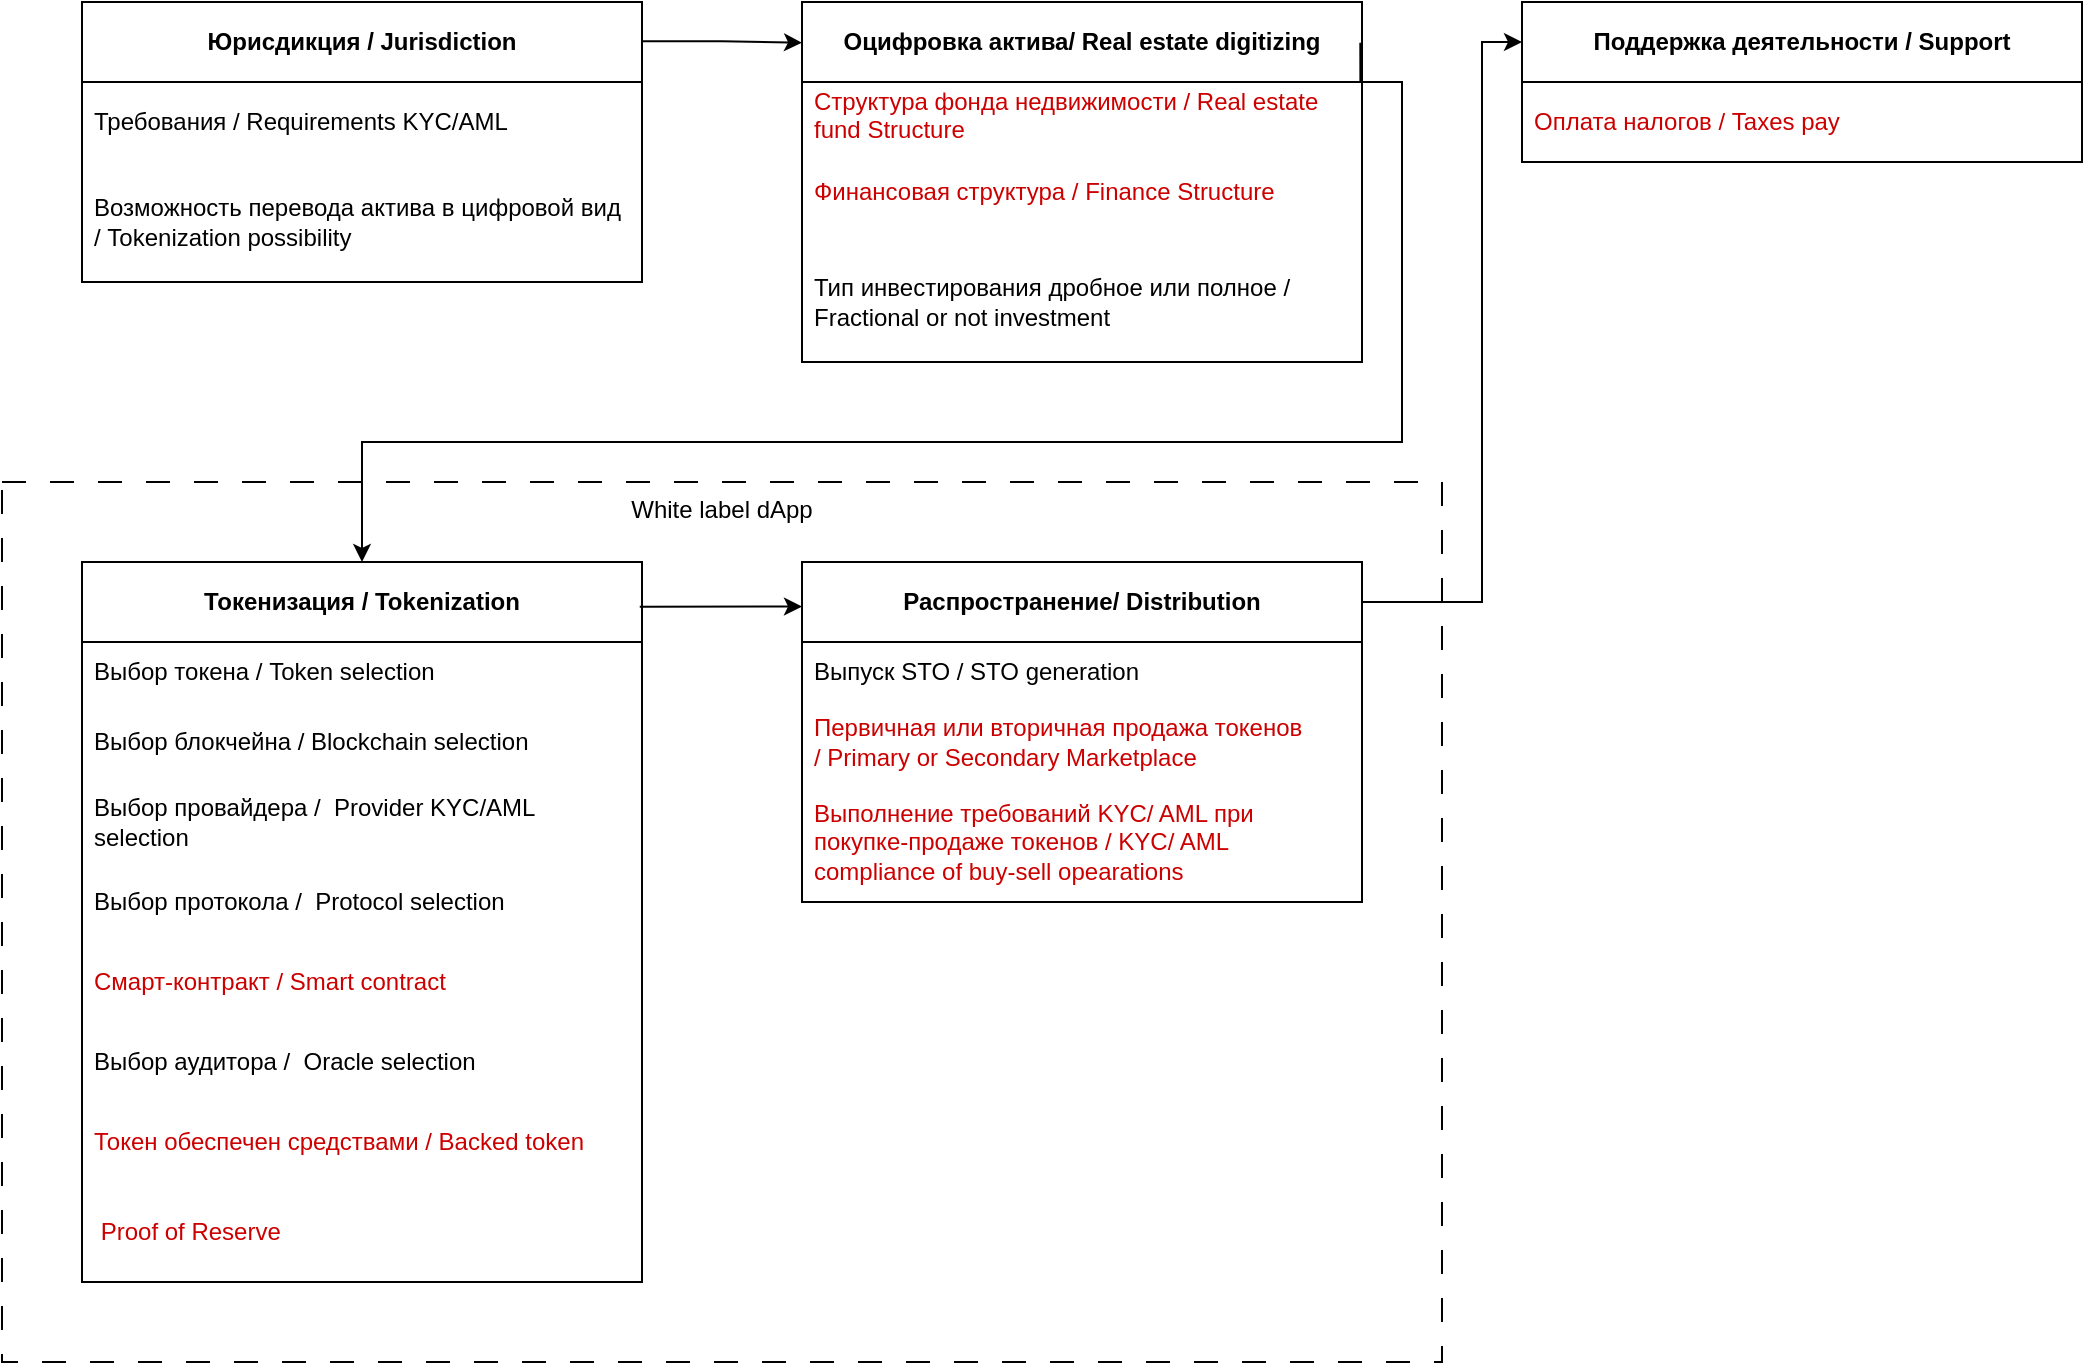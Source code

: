<mxfile version="22.1.7" type="github">
  <diagram name="Страница — 1" id="8aTEOe-QuroDj3xyR8eQ">
    <mxGraphModel dx="1205" dy="681" grid="1" gridSize="10" guides="1" tooltips="1" connect="1" arrows="1" fold="1" page="1" pageScale="1" pageWidth="1169" pageHeight="827" math="0" shadow="0">
      <root>
        <mxCell id="0" />
        <mxCell id="1" parent="0" />
        <mxCell id="AYj9zMjsYxJNHYWbNuNB-19" value="White label dApp" style="rounded=0;whiteSpace=wrap;html=1;gradientColor=none;fillColor=none;dashed=1;dashPattern=12 12;verticalAlign=top;" vertex="1" parent="1">
          <mxGeometry x="40" y="280" width="720" height="440" as="geometry" />
        </mxCell>
        <mxCell id="AYj9zMjsYxJNHYWbNuNB-7" value="&lt;b&gt;Распространение/ Distribution&lt;/b&gt;" style="swimlane;fontStyle=0;childLayout=stackLayout;horizontal=1;startSize=40;horizontalStack=0;resizeParent=1;resizeParentMax=0;resizeLast=0;collapsible=1;marginBottom=0;whiteSpace=wrap;html=1;" vertex="1" parent="1">
          <mxGeometry x="440" y="320" width="280" height="170" as="geometry" />
        </mxCell>
        <mxCell id="AYj9zMjsYxJNHYWbNuNB-8" value="Выпуск STO / STO generation" style="text;strokeColor=none;fillColor=none;align=left;verticalAlign=middle;spacingLeft=4;spacingRight=4;overflow=hidden;points=[[0,0.5],[1,0.5]];portConstraint=eastwest;rotatable=0;whiteSpace=wrap;html=1;" vertex="1" parent="AYj9zMjsYxJNHYWbNuNB-7">
          <mxGeometry y="40" width="280" height="30" as="geometry" />
        </mxCell>
        <mxCell id="AYj9zMjsYxJNHYWbNuNB-27" value="Первичная или вторичная продажа токенов /&amp;nbsp;Primary or Secondary Marketplace" style="text;strokeColor=none;fillColor=none;align=left;verticalAlign=middle;spacingLeft=4;spacingRight=4;overflow=hidden;points=[[0,0.5],[1,0.5]];portConstraint=eastwest;rotatable=0;whiteSpace=wrap;html=1;fontColor=#CC0000;" vertex="1" parent="AYj9zMjsYxJNHYWbNuNB-7">
          <mxGeometry y="70" width="280" height="40" as="geometry" />
        </mxCell>
        <mxCell id="AYj9zMjsYxJNHYWbNuNB-35" value="Выполнение требований KYC/ AML при покупке-продаже токенов / KYC/ AML compliance of buy-sell opearations" style="text;strokeColor=none;fillColor=none;align=left;verticalAlign=middle;spacingLeft=4;spacingRight=4;overflow=hidden;points=[[0,0.5],[1,0.5]];portConstraint=eastwest;rotatable=0;whiteSpace=wrap;html=1;fontColor=#CC0000;" vertex="1" parent="AYj9zMjsYxJNHYWbNuNB-7">
          <mxGeometry y="110" width="280" height="60" as="geometry" />
        </mxCell>
        <mxCell id="AYj9zMjsYxJNHYWbNuNB-13" value="&lt;b&gt;Токенизация / Tokenization&lt;/b&gt;" style="swimlane;fontStyle=0;childLayout=stackLayout;horizontal=1;startSize=40;horizontalStack=0;resizeParent=1;resizeParentMax=0;resizeLast=0;collapsible=1;marginBottom=0;whiteSpace=wrap;html=1;" vertex="1" parent="1">
          <mxGeometry x="80" y="320" width="280" height="360" as="geometry" />
        </mxCell>
        <mxCell id="AYj9zMjsYxJNHYWbNuNB-14" value="Выбор токена / Token selection" style="text;strokeColor=none;fillColor=none;align=left;verticalAlign=middle;spacingLeft=4;spacingRight=4;overflow=hidden;points=[[0,0.5],[1,0.5]];portConstraint=eastwest;rotatable=0;whiteSpace=wrap;html=1;" vertex="1" parent="AYj9zMjsYxJNHYWbNuNB-13">
          <mxGeometry y="40" width="280" height="30" as="geometry" />
        </mxCell>
        <mxCell id="AYj9zMjsYxJNHYWbNuNB-15" value="Выбор блокчейна / Blockchain selection" style="text;strokeColor=none;fillColor=none;align=left;verticalAlign=middle;spacingLeft=4;spacingRight=4;overflow=hidden;points=[[0,0.5],[1,0.5]];portConstraint=eastwest;rotatable=0;whiteSpace=wrap;html=1;" vertex="1" parent="AYj9zMjsYxJNHYWbNuNB-13">
          <mxGeometry y="70" width="280" height="40" as="geometry" />
        </mxCell>
        <mxCell id="AYj9zMjsYxJNHYWbNuNB-16" value="Выбор провайдера /&amp;nbsp; Provider KYC/AML selection" style="text;strokeColor=none;fillColor=none;align=left;verticalAlign=middle;spacingLeft=4;spacingRight=4;overflow=hidden;points=[[0,0.5],[1,0.5]];portConstraint=eastwest;rotatable=0;whiteSpace=wrap;html=1;" vertex="1" parent="AYj9zMjsYxJNHYWbNuNB-13">
          <mxGeometry y="110" width="280" height="40" as="geometry" />
        </mxCell>
        <mxCell id="AYj9zMjsYxJNHYWbNuNB-34" value="Выбор протокола /&amp;nbsp; Protocol selection" style="text;strokeColor=none;fillColor=none;align=left;verticalAlign=middle;spacingLeft=4;spacingRight=4;overflow=hidden;points=[[0,0.5],[1,0.5]];portConstraint=eastwest;rotatable=0;whiteSpace=wrap;html=1;" vertex="1" parent="AYj9zMjsYxJNHYWbNuNB-13">
          <mxGeometry y="150" width="280" height="40" as="geometry" />
        </mxCell>
        <mxCell id="AYj9zMjsYxJNHYWbNuNB-33" value="Смарт-контракт / Smart contract" style="text;strokeColor=none;fillColor=none;align=left;verticalAlign=middle;spacingLeft=4;spacingRight=4;overflow=hidden;points=[[0,0.5],[1,0.5]];portConstraint=eastwest;rotatable=0;whiteSpace=wrap;html=1;fontColor=#CC0000;" vertex="1" parent="AYj9zMjsYxJNHYWbNuNB-13">
          <mxGeometry y="190" width="280" height="40" as="geometry" />
        </mxCell>
        <mxCell id="AYj9zMjsYxJNHYWbNuNB-17" value="Выбор аудитора /&amp;nbsp; Oracle selection" style="text;strokeColor=none;fillColor=none;align=left;verticalAlign=middle;spacingLeft=4;spacingRight=4;overflow=hidden;points=[[0,0.5],[1,0.5]];portConstraint=eastwest;rotatable=0;whiteSpace=wrap;html=1;" vertex="1" parent="AYj9zMjsYxJNHYWbNuNB-13">
          <mxGeometry y="230" width="280" height="40" as="geometry" />
        </mxCell>
        <mxCell id="AYj9zMjsYxJNHYWbNuNB-18" value="Токен обеспечен средствами / Backed token" style="text;strokeColor=none;fillColor=none;align=left;verticalAlign=middle;spacingLeft=4;spacingRight=4;overflow=hidden;points=[[0,0.5],[1,0.5]];portConstraint=eastwest;rotatable=0;whiteSpace=wrap;html=1;fontColor=#CC0000;" vertex="1" parent="AYj9zMjsYxJNHYWbNuNB-13">
          <mxGeometry y="270" width="280" height="40" as="geometry" />
        </mxCell>
        <mxCell id="AYj9zMjsYxJNHYWbNuNB-20" value="&lt;font style=&quot;font-size: 12px;&quot;&gt;&amp;nbsp;&lt;span style=&quot;font-family: arial, sans-serif; background-color: rgb(255, 255, 255);&quot;&gt;Proof of Reserve&lt;/span&gt;&lt;/font&gt;" style="text;strokeColor=none;fillColor=none;align=left;verticalAlign=middle;spacingLeft=4;spacingRight=4;overflow=hidden;points=[[0,0.5],[1,0.5]];portConstraint=eastwest;rotatable=0;whiteSpace=wrap;html=1;fontColor=#CC0000;" vertex="1" parent="AYj9zMjsYxJNHYWbNuNB-13">
          <mxGeometry y="310" width="280" height="50" as="geometry" />
        </mxCell>
        <mxCell id="AYj9zMjsYxJNHYWbNuNB-22" value="&lt;b&gt;Оцифровка актива/ Real estate digitizing&lt;/b&gt;" style="swimlane;fontStyle=0;childLayout=stackLayout;horizontal=1;startSize=40;horizontalStack=0;resizeParent=1;resizeParentMax=0;resizeLast=0;collapsible=1;marginBottom=0;whiteSpace=wrap;html=1;" vertex="1" parent="1">
          <mxGeometry x="440" y="40" width="280" height="180" as="geometry" />
        </mxCell>
        <mxCell id="AYj9zMjsYxJNHYWbNuNB-23" value="&lt;font color=&quot;#cc0000&quot;&gt;Структура фонда недвижимости /&amp;nbsp;Real estate fund Structure&lt;/font&gt;" style="text;strokeColor=none;fillColor=none;align=left;verticalAlign=middle;spacingLeft=4;spacingRight=4;overflow=hidden;points=[[0,0.5],[1,0.5]];portConstraint=eastwest;rotatable=0;whiteSpace=wrap;html=1;" vertex="1" parent="AYj9zMjsYxJNHYWbNuNB-22">
          <mxGeometry y="40" width="280" height="30" as="geometry" />
        </mxCell>
        <mxCell id="AYj9zMjsYxJNHYWbNuNB-24" value="&lt;font color=&quot;#cc0000&quot;&gt;Финансовая структура /&amp;nbsp;Finance Structure&lt;/font&gt;" style="text;strokeColor=none;fillColor=none;align=left;verticalAlign=middle;spacingLeft=4;spacingRight=4;overflow=hidden;points=[[0,0.5],[1,0.5]];portConstraint=eastwest;rotatable=0;whiteSpace=wrap;html=1;" vertex="1" parent="AYj9zMjsYxJNHYWbNuNB-22">
          <mxGeometry y="70" width="280" height="50" as="geometry" />
        </mxCell>
        <mxCell id="AYj9zMjsYxJNHYWbNuNB-25" value="Тип инвестирования дробное или полное / Fractional or not investment&amp;nbsp;" style="text;strokeColor=none;fillColor=none;align=left;verticalAlign=middle;spacingLeft=4;spacingRight=4;overflow=hidden;points=[[0,0.5],[1,0.5]];portConstraint=eastwest;rotatable=0;whiteSpace=wrap;html=1;" vertex="1" parent="AYj9zMjsYxJNHYWbNuNB-22">
          <mxGeometry y="120" width="280" height="60" as="geometry" />
        </mxCell>
        <mxCell id="AYj9zMjsYxJNHYWbNuNB-28" value="&lt;b&gt;Поддержка деятельности / Support&lt;/b&gt;" style="swimlane;fontStyle=0;childLayout=stackLayout;horizontal=1;startSize=40;horizontalStack=0;resizeParent=1;resizeParentMax=0;resizeLast=0;collapsible=1;marginBottom=0;whiteSpace=wrap;html=1;" vertex="1" parent="1">
          <mxGeometry x="800" y="40" width="280" height="80" as="geometry" />
        </mxCell>
        <mxCell id="AYj9zMjsYxJNHYWbNuNB-36" value="Оплата налогов / Taxes pay" style="text;strokeColor=none;fillColor=none;align=left;verticalAlign=middle;spacingLeft=4;spacingRight=4;overflow=hidden;points=[[0,0.5],[1,0.5]];portConstraint=eastwest;rotatable=0;whiteSpace=wrap;html=1;fontColor=#CC0000;" vertex="1" parent="AYj9zMjsYxJNHYWbNuNB-28">
          <mxGeometry y="40" width="280" height="40" as="geometry" />
        </mxCell>
        <mxCell id="AYj9zMjsYxJNHYWbNuNB-37" value="&lt;b&gt;Юрисдикция / Jurisdiction&lt;/b&gt;" style="swimlane;fontStyle=0;childLayout=stackLayout;horizontal=1;startSize=40;horizontalStack=0;resizeParent=1;resizeParentMax=0;resizeLast=0;collapsible=1;marginBottom=0;whiteSpace=wrap;html=1;" vertex="1" parent="1">
          <mxGeometry x="80" y="40" width="280" height="140" as="geometry" />
        </mxCell>
        <mxCell id="AYj9zMjsYxJNHYWbNuNB-38" value="Требования / Requirements KYC/AML" style="text;strokeColor=none;fillColor=none;align=left;verticalAlign=middle;spacingLeft=4;spacingRight=4;overflow=hidden;points=[[0,0.5],[1,0.5]];portConstraint=eastwest;rotatable=0;whiteSpace=wrap;html=1;" vertex="1" parent="AYj9zMjsYxJNHYWbNuNB-37">
          <mxGeometry y="40" width="280" height="40" as="geometry" />
        </mxCell>
        <mxCell id="AYj9zMjsYxJNHYWbNuNB-39" value="Возможность перевода актива в цифровой вид / Tokenization possibility" style="text;strokeColor=none;fillColor=none;align=left;verticalAlign=middle;spacingLeft=4;spacingRight=4;overflow=hidden;points=[[0,0.5],[1,0.5]];portConstraint=eastwest;rotatable=0;whiteSpace=wrap;html=1;" vertex="1" parent="AYj9zMjsYxJNHYWbNuNB-37">
          <mxGeometry y="80" width="280" height="60" as="geometry" />
        </mxCell>
        <mxCell id="AYj9zMjsYxJNHYWbNuNB-41" style="edgeStyle=orthogonalEdgeStyle;rounded=0;orthogonalLoop=1;jettySize=auto;html=1;exitX=1;exitY=0.14;exitDx=0;exitDy=0;entryX=0;entryY=0.113;entryDx=0;entryDy=0;entryPerimeter=0;exitPerimeter=0;" edge="1" parent="1" source="AYj9zMjsYxJNHYWbNuNB-37" target="AYj9zMjsYxJNHYWbNuNB-22">
          <mxGeometry relative="1" as="geometry" />
        </mxCell>
        <mxCell id="AYj9zMjsYxJNHYWbNuNB-42" style="edgeStyle=orthogonalEdgeStyle;rounded=0;orthogonalLoop=1;jettySize=auto;html=1;entryX=0.5;entryY=0;entryDx=0;entryDy=0;exitX=0.997;exitY=0.113;exitDx=0;exitDy=0;exitPerimeter=0;" edge="1" parent="1" source="AYj9zMjsYxJNHYWbNuNB-22" target="AYj9zMjsYxJNHYWbNuNB-13">
          <mxGeometry relative="1" as="geometry">
            <mxPoint x="730" y="80" as="sourcePoint" />
            <Array as="points">
              <mxPoint x="740" y="80" />
              <mxPoint x="740" y="260" />
              <mxPoint x="220" y="260" />
            </Array>
          </mxGeometry>
        </mxCell>
        <mxCell id="AYj9zMjsYxJNHYWbNuNB-43" style="edgeStyle=orthogonalEdgeStyle;rounded=0;orthogonalLoop=1;jettySize=auto;html=1;exitX=0.996;exitY=0.062;exitDx=0;exitDy=0;entryX=0;entryY=0.131;entryDx=0;entryDy=0;entryPerimeter=0;exitPerimeter=0;" edge="1" parent="1" source="AYj9zMjsYxJNHYWbNuNB-13" target="AYj9zMjsYxJNHYWbNuNB-7">
          <mxGeometry relative="1" as="geometry" />
        </mxCell>
        <mxCell id="AYj9zMjsYxJNHYWbNuNB-44" style="edgeStyle=orthogonalEdgeStyle;rounded=0;orthogonalLoop=1;jettySize=auto;html=1;entryX=0;entryY=0.25;entryDx=0;entryDy=0;" edge="1" parent="1" target="AYj9zMjsYxJNHYWbNuNB-28">
          <mxGeometry relative="1" as="geometry">
            <mxPoint x="720" y="340" as="sourcePoint" />
            <Array as="points">
              <mxPoint x="780" y="340" />
              <mxPoint x="780" y="60" />
            </Array>
          </mxGeometry>
        </mxCell>
      </root>
    </mxGraphModel>
  </diagram>
</mxfile>
